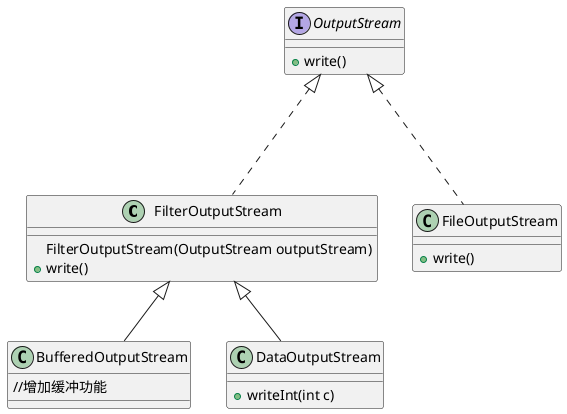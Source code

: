 @startuml

class FilterOutputStream
class FileOutputStream
class BufferedOutputStream
class DataOutputStream
interface OutputStream

interface OutputStream{
+write()
}

class FileOutputStream{
+write()
}

class FilterOutputStream{
FilterOutputStream(OutputStream outputStream)
+write()
}

class BufferedOutputStream{
//增加缓冲功能
}

class DataOutputStream{
+writeInt(int c)
}


OutputStream <|-.- FileOutputStream
OutputStream <|-.- FilterOutputStream
FilterOutputStream <|-- BufferedOutputStream
FilterOutputStream <|-- DataOutputStream



@enduml